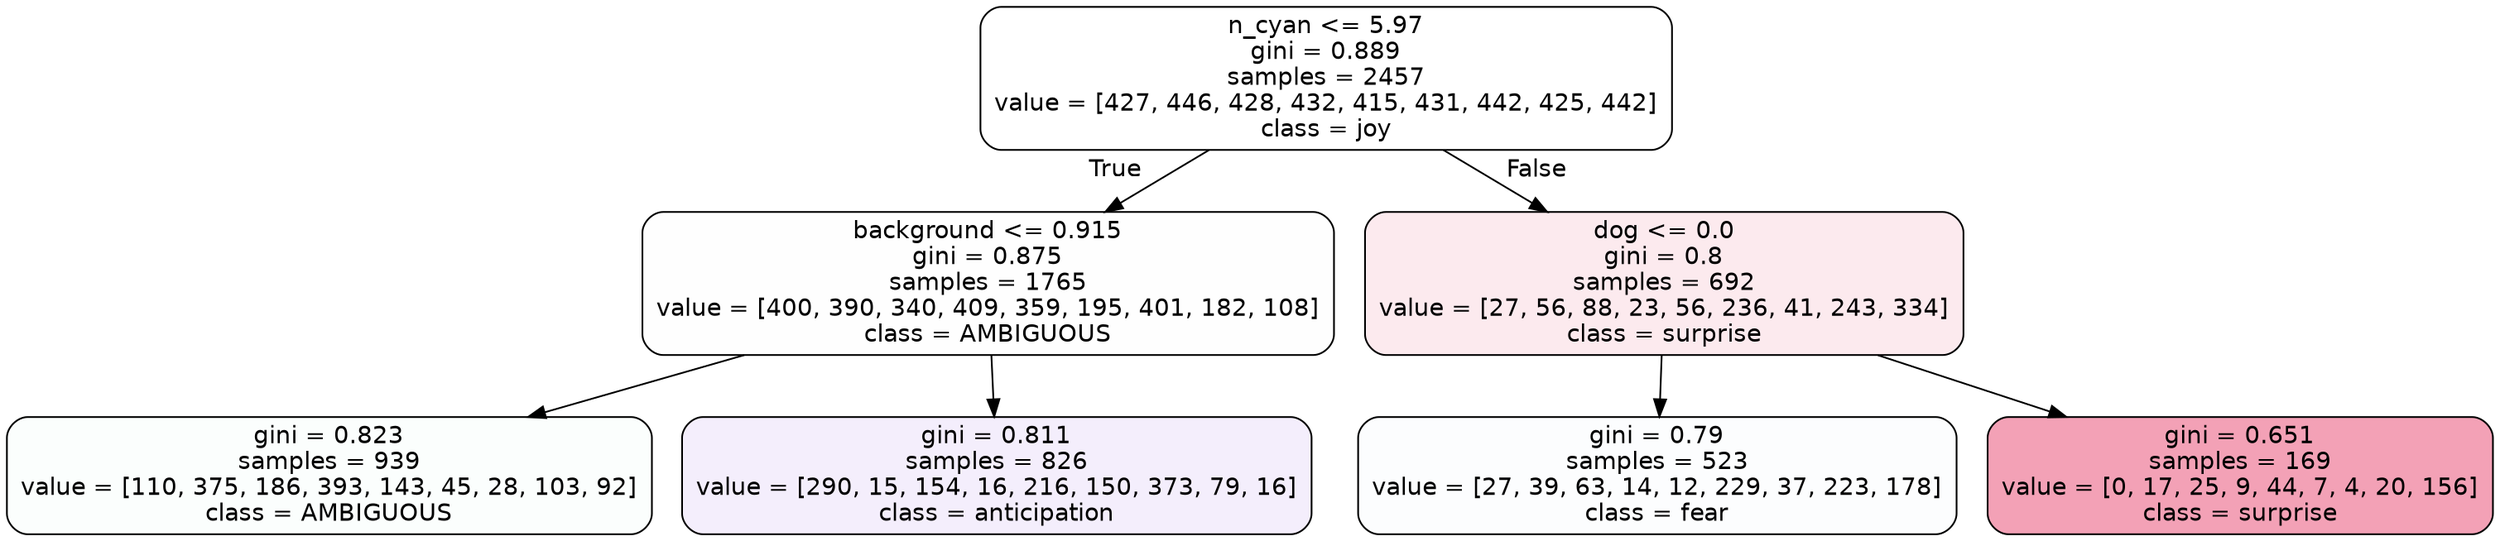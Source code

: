 digraph Tree {
node [shape=box, style="filled, rounded", color="black", fontname=helvetica] ;
edge [fontname=helvetica] ;
0 [label="n_cyan <= 5.97\ngini = 0.889\nsamples = 2457\nvalue = [427, 446, 428, 432, 415, 431, 442, 425, 442]\nclass = joy", fillcolor="#d7e53900"] ;
1 [label="background <= 0.915\ngini = 0.875\nsamples = 1765\nvalue = [400, 390, 340, 409, 359, 195, 401, 182, 108]\nclass = AMBIGUOUS", fillcolor="#39e58101"] ;
0 -> 1 [labeldistance=2.5, labelangle=45, headlabel="True"] ;
2 [label="gini = 0.823\nsamples = 939\nvalue = [110, 375, 186, 393, 143, 45, 28, 103, 92]\nclass = AMBIGUOUS", fillcolor="#39e58104"] ;
1 -> 2 ;
3 [label="gini = 0.811\nsamples = 826\nvalue = [290, 15, 154, 16, 216, 150, 373, 79, 16]\nclass = anticipation", fillcolor="#8139e515"] ;
1 -> 3 ;
4 [label="dog <= 0.0\ngini = 0.8\nsamples = 692\nvalue = [27, 56, 88, 23, 56, 236, 41, 243, 334]\nclass = surprise", fillcolor="#e539641b"] ;
0 -> 4 [labeldistance=2.5, labelangle=-45, headlabel="False"] ;
5 [label="gini = 0.79\nsamples = 523\nvalue = [27, 39, 63, 14, 12, 229, 37, 223, 178]\nclass = fear", fillcolor="#3964e503"] ;
4 -> 5 ;
6 [label="gini = 0.651\nsamples = 169\nvalue = [0, 17, 25, 9, 44, 7, 4, 20, 156]\nclass = surprise", fillcolor="#e5396478"] ;
4 -> 6 ;
}